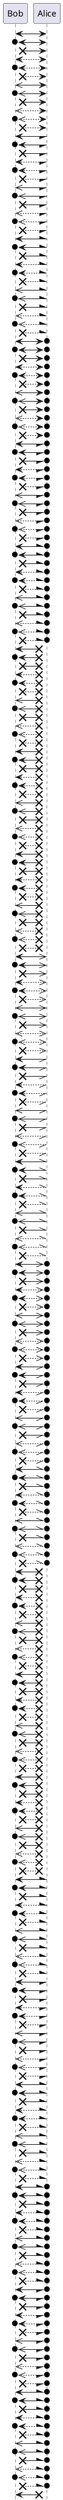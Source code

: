 @startuml
Bob <->    Alice
Bob o<->   Alice
Bob x<->   Alice
Bob <-->   Alice
Bob o<-->  Alice
Bob x<-->  Alice
Bob <<->   Alice
Bob o<<->  Alice
Bob x<<->  Alice
Bob <<-->  Alice
Bob o<<--> Alice
Bob x<<--> Alice
Bob \->    Alice
Bob o\->   Alice
Bob x\->   Alice
Bob \-->   Alice
Bob o\-->  Alice
Bob x\-->  Alice
Bob \\->   Alice
Bob o\\->  Alice
Bob x\\->  Alice
Bob \\-->  Alice
Bob o\\--> Alice
Bob x\\--> Alice
Bob /->    Alice
Bob o/->   Alice
Bob x/->   Alice
Bob /-->   Alice
Bob o/-->  Alice
Bob x/-->  Alice
Bob //->   Alice
Bob o//->  Alice
Bob x//->  Alice
Bob //-->  Alice
Bob o//--> Alice
Bob x//--> Alice

Bob <->o    Alice
Bob o<->o   Alice
Bob x<->o   Alice
Bob <-->o   Alice
Bob o<-->o  Alice
Bob x<-->o  Alice
Bob <<->o   Alice
Bob o<<->o  Alice
Bob x<<->o  Alice
Bob <<-->o  Alice
Bob o<<-->o Alice
Bob x<<-->o Alice
Bob \->o    Alice
Bob o\->o   Alice
Bob x\->o   Alice
Bob \-->o   Alice
Bob o\-->o  Alice
Bob x\-->o  Alice
Bob \\->o   Alice
Bob o\\->o  Alice
Bob x\\->o  Alice
Bob \\-->o  Alice
Bob o\\-->o Alice
Bob x\\-->o Alice
Bob /->o    Alice
Bob o/->o   Alice
Bob x/->o   Alice
Bob /-->o   Alice
Bob o/-->o  Alice
Bob x/-->o  Alice
Bob //->o   Alice
Bob o//->o  Alice
Bob x//->o  Alice
Bob //-->o  Alice
Bob o//-->o Alice
Bob x//-->o Alice

Bob <->x    Alice
Bob o<->x   Alice
Bob x<->x   Alice
Bob <-->x   Alice
Bob o<-->x  Alice
Bob x<-->x  Alice
Bob <<->x   Alice
Bob o<<->x  Alice
Bob x<<->x  Alice
Bob <<-->x  Alice
Bob o<<-->x Alice
Bob x<<-->x Alice
Bob \->x    Alice
Bob o\->x   Alice
Bob x\->x   Alice
Bob \-->x   Alice
Bob o\-->x  Alice
Bob x\-->x  Alice
Bob \\->x   Alice
Bob o\\->x  Alice
Bob x\\->x  Alice
Bob \\-->x  Alice
Bob o\\-->x Alice
Bob x\\-->x Alice
Bob /->x    Alice
Bob o/->x   Alice
Bob x/->x   Alice
Bob /-->x   Alice
Bob o/-->x  Alice
Bob x/-->x  Alice
Bob //->x   Alice
Bob o//->x  Alice
Bob x//->x  Alice
Bob //-->x  Alice
Bob o//-->x Alice
Bob x//-->x Alice

Bob <->>    Alice
Bob o<->>   Alice
Bob x<->>   Alice
Bob <-->>   Alice
Bob o<-->>  Alice
Bob x<-->>  Alice
Bob <<->>   Alice
Bob o<<->>  Alice
Bob x<<->>  Alice
Bob <<-->>  Alice
Bob o<<-->> Alice
Bob x<<-->> Alice
Bob \->>    Alice
Bob o\->>   Alice
Bob x\->>   Alice
Bob \-->>   Alice
Bob o\-->>  Alice
Bob x\-->>  Alice
Bob \\->>   Alice
Bob o\\->>  Alice
Bob x\\->>  Alice
Bob \\-->>  Alice
Bob o\\-->> Alice
Bob x\\-->> Alice
Bob /->>    Alice
Bob o/->>   Alice
Bob x/->>   Alice
Bob /-->>   Alice
Bob o/-->>  Alice
Bob x/-->>  Alice
Bob //->>   Alice
Bob o//->>  Alice
Bob x//->>  Alice
Bob //-->>  Alice
Bob o//-->> Alice
Bob x//-->> Alice

Bob <->>o    Alice
Bob o<->>o   Alice
Bob x<->>o   Alice
Bob <-->>o   Alice
Bob o<-->>o  Alice
Bob x<-->>o  Alice
Bob <<->>o   Alice
Bob o<<->>o  Alice
Bob x<<->>o  Alice
Bob <<-->>o  Alice
Bob o<<-->>o Alice
Bob x<<-->>o Alice
Bob \->>o    Alice
Bob o\->>o   Alice
Bob x\->>o   Alice
Bob \-->>o   Alice
Bob o\-->>o  Alice
Bob x\-->>o  Alice
Bob \\->>o   Alice
Bob o\\->>o  Alice
Bob x\\->>o  Alice
Bob \\-->>o  Alice
Bob o\\-->>o Alice
Bob x\\-->>o Alice
Bob /->>o    Alice
Bob o/->>o   Alice
Bob x/->>o   Alice
Bob /-->>o   Alice
Bob o/-->>o  Alice
Bob x/-->>o  Alice
Bob //->>o   Alice
Bob o//->>o  Alice
Bob x//->>o  Alice
Bob //-->>o  Alice
Bob o//-->>o Alice
Bob x//-->>o Alice

Bob <->>x    Alice
Bob o<->>x   Alice
Bob x<->>x   Alice
Bob <-->>x   Alice
Bob o<-->>x  Alice
Bob x<-->>x  Alice
Bob <<->>x   Alice
Bob o<<->>x  Alice
Bob x<<->>x  Alice
Bob <<-->>x  Alice
Bob o<<-->>x Alice
Bob x<<-->>x Alice
Bob \->>x    Alice
Bob o\->>x   Alice
Bob x\->>x   Alice
Bob \-->>x   Alice
Bob o\-->>x  Alice
Bob x\-->>x  Alice
Bob \\->>x   Alice
Bob o\\->>x  Alice
Bob x\\->>x  Alice
Bob \\-->>x  Alice
Bob o\\-->>x Alice
Bob x\\-->>x Alice
Bob /->>x    Alice
Bob o/->>x   Alice
Bob x/->>x   Alice
Bob /-->>x   Alice
Bob o/-->>x  Alice
Bob x/-->>x  Alice
Bob //->>x   Alice
Bob o//->>x  Alice
Bob x//->>x  Alice
Bob //-->>x  Alice
Bob o//-->>x Alice
Bob x//-->>x Alice

Bob <-\    Alice
Bob o<-\   Alice
Bob x<-\   Alice
Bob <--\   Alice
Bob o<--\  Alice
Bob x<--\  Alice
Bob <<-\   Alice
Bob o<<-\  Alice
Bob x<<-\  Alice
Bob <<--\  Alice
Bob o<<--\ Alice
Bob x<<--\ Alice
Bob \-\    Alice
Bob o\-\   Alice
Bob x\-\   Alice
Bob \--\   Alice
Bob o\--\  Alice
Bob x\--\  Alice
Bob \\-\   Alice
Bob o\\-\  Alice
Bob x\\-\  Alice
Bob \\--\  Alice
Bob o\\--\ Alice
Bob x\\--\ Alice
Bob /-\    Alice
Bob o/-\   Alice
Bob x/-\   Alice
Bob /--\   Alice
Bob o/--\  Alice
Bob x/--\  Alice
Bob //-\   Alice
Bob o//-\  Alice
Bob x//-\  Alice
Bob //--\  Alice
Bob o//--\ Alice
Bob x//--\ Alice

Bob <-\o    Alice
Bob o<-\o   Alice
Bob x<-\o   Alice
Bob <--\o   Alice
Bob o<--\o  Alice
Bob x<--\o  Alice
Bob <<-\o   Alice
Bob o<<-\o  Alice
Bob x<<-\o  Alice
Bob <<--\o  Alice
Bob o<<--\o Alice
Bob x<<--\o Alice
Bob \-\o    Alice
Bob o\-\o   Alice
Bob x\-\o   Alice
Bob \--\o   Alice
Bob o\--\o  Alice
Bob x\--\o  Alice
Bob \\-\o   Alice
Bob o\\-\o  Alice
Bob x\\-\o  Alice
Bob \\--\o  Alice
Bob o\\--\o Alice
Bob x\\--\o Alice
Bob /-\o    Alice
Bob o/-\o   Alice
Bob x/-\o   Alice
Bob /--\o   Alice
Bob o/--\o  Alice
Bob x/--\o  Alice
Bob //-\o   Alice
Bob o//-\o  Alice
Bob x//-\o  Alice
Bob //--\o  Alice
Bob o//--\o Alice
Bob x//--\o Alice

Bob <-\x    Alice
Bob o<-\x   Alice
Bob x<-\x   Alice
Bob <--\x   Alice
Bob o<--\x  Alice
Bob x<--\x  Alice
Bob <<-\x   Alice
Bob o<<-\x  Alice
Bob x<<-\x  Alice
Bob <<--\x  Alice
Bob o<<--\x Alice
Bob x<<--\x Alice
Bob \-\x    Alice
Bob o\-\x   Alice
Bob x\-\x   Alice
Bob \--\x   Alice
Bob o\--\x  Alice
Bob x\--\x  Alice
Bob \\-\x   Alice
Bob o\\-\x  Alice
Bob x\\-\x  Alice
Bob \\--\x  Alice
Bob o\\--\x Alice
Bob x\\--\x Alice
Bob /-\x    Alice
Bob o/-\x   Alice
Bob x/-\x   Alice
Bob /--\x   Alice
Bob o/--\x  Alice
Bob x/--\x  Alice
Bob //-\x   Alice
Bob o//-\x  Alice
Bob x//-\x  Alice
Bob //--\x  Alice
Bob o//--\x Alice
Bob x//--\x Alice

Bob <-\\    Alice
Bob o<-\\   Alice
Bob x<-\\   Alice
Bob <--\\   Alice
Bob o<--\\  Alice
Bob x<--\\  Alice
Bob <<-\\   Alice
Bob o<<-\\  Alice
Bob x<<-\\  Alice
Bob <<--\\  Alice
Bob o<<--\\ Alice
Bob x<<--\\ Alice
Bob \-\\    Alice
Bob o\-\\   Alice
Bob x\-\\   Alice
Bob \--\\   Alice
Bob o\--\\  Alice
Bob x\--\\  Alice
Bob \\-\\   Alice
Bob o\\-\\  Alice
Bob x\\-\\  Alice
Bob \\--\\  Alice
Bob o\\--\\ Alice
Bob x\\--\\ Alice
Bob /-\\    Alice
Bob o/-\\   Alice
Bob x/-\\   Alice
Bob /--\\   Alice
Bob o/--\\  Alice
Bob x/--\\  Alice
Bob //-\\   Alice
Bob o//-\\  Alice
Bob x//-\\  Alice
Bob //--\\  Alice
Bob o//--\\ Alice
Bob x//--\\ Alice

Bob <-\\o    Alice
Bob o<-\\o   Alice
Bob x<-\\o   Alice
Bob <--\\o   Alice
Bob o<--\\o  Alice
Bob x<--\\o  Alice
Bob <<-\\o   Alice
Bob o<<-\\o  Alice
Bob x<<-\\o  Alice
Bob <<--\\o  Alice
Bob o<<--\\o Alice
Bob x<<--\\o Alice
Bob \-\\o    Alice
Bob o\-\\o   Alice
Bob x\-\\o   Alice
Bob \--\\o   Alice
Bob o\--\\o  Alice
Bob x\--\\o  Alice
Bob \\-\\o   Alice
Bob o\\-\\o  Alice
Bob x\\-\\o  Alice
Bob \\--\\o  Alice
Bob o\\--\\o Alice
Bob x\\--\\o Alice
Bob /-\\o    Alice
Bob o/-\\o   Alice
Bob x/-\\o   Alice
Bob /--\\o   Alice
Bob o/--\\o  Alice
Bob x/--\\o  Alice
Bob //-\\o   Alice
Bob o//-\\o  Alice
Bob x//-\\o  Alice
Bob //--\\o  Alice
Bob o//--\\o Alice
Bob x//--\\o Alice

Bob <-\\x    Alice
Bob o<-\\x   Alice
Bob x<-\\x   Alice
Bob <--\\x   Alice
Bob o<--\\x  Alice
Bob x<--\\x  Alice
Bob <<-\\x   Alice
Bob o<<-\\x  Alice
Bob x<<-\\x  Alice
Bob <<--\\x  Alice
Bob o<<--\\x Alice
Bob x<<--\\x Alice
Bob \-\\x    Alice
Bob o\-\\x   Alice
Bob x\-\\x   Alice
Bob \--\\x   Alice
Bob o\--\\x  Alice
Bob x\--\\x  Alice
Bob \\-\\x   Alice
Bob o\\-\\x  Alice
Bob x\\-\\x  Alice
Bob \\--\\x  Alice
Bob o\\--\\x Alice
Bob x\\--\\x Alice
Bob /-\\x    Alice
Bob o/-\\x   Alice
Bob x/-\\x   Alice
Bob /--\\x   Alice
Bob o/--\\x  Alice
Bob x/--\\x  Alice
Bob //-\\x   Alice
Bob o//-\\x  Alice
Bob x//-\\x  Alice
Bob //--\\x  Alice
Bob o//--\\x Alice
Bob x//--\\x Alice

Bob <-/    Alice
Bob o<-/   Alice
Bob x<-/   Alice
Bob <--/   Alice
Bob o<--/  Alice
Bob x<--/  Alice
Bob <<-/   Alice
Bob o<<-/  Alice
Bob x<<-/  Alice
Bob <<--/  Alice
Bob o<<--/ Alice
Bob x<<--/ Alice
Bob \-/    Alice
Bob o\-/   Alice
Bob x\-/   Alice
Bob \--/   Alice
Bob o\--/  Alice
Bob x\--/  Alice
Bob \\-/   Alice
Bob o\\-/  Alice
Bob x\\-/  Alice
Bob \\--/  Alice
Bob o\\--/ Alice
Bob x\\--/ Alice
Bob /-/    Alice
Bob o/-/   Alice
Bob x/-/   Alice
Bob /--/   Alice
Bob o/--/  Alice
Bob x/--/  Alice
Bob //-/   Alice
Bob o//-/  Alice
Bob x//-/  Alice
Bob //--/  Alice
Bob o//--/ Alice
Bob x//--/ Alice

Bob <-/o    Alice
Bob o<-/o   Alice
Bob x<-/o   Alice
Bob <--/o   Alice
Bob o<--/o  Alice
Bob x<--/o  Alice
Bob <<-/o   Alice
Bob o<<-/o  Alice
Bob x<<-/o  Alice
Bob <<--/o  Alice
Bob o<<--/o Alice
Bob x<<--/o Alice
Bob \-/o    Alice
Bob o\-/o   Alice
Bob x\-/o   Alice
Bob \--/o   Alice
Bob o\--/o  Alice
Bob x\--/o  Alice
Bob \\-/o   Alice
Bob o\\-/o  Alice
Bob x\\-/o  Alice
Bob \\--/o  Alice
Bob o\\--/o Alice
Bob x\\--/o Alice
Bob /-/o    Alice
Bob o/-/o   Alice
Bob x/-/o   Alice
Bob /--/o   Alice
Bob o/--/o  Alice
Bob x/--/o  Alice
Bob //-/o   Alice
Bob o//-/o  Alice
Bob x//-/o  Alice
Bob //--/o  Alice
Bob o//--/o Alice
Bob x//--/o Alice

Bob <-/x    Alice
Bob o<-/x   Alice
Bob x<-/x   Alice
Bob <--/x   Alice
Bob o<--/x  Alice
Bob x<--/x  Alice
Bob <<-/x   Alice
Bob o<<-/x  Alice
Bob x<<-/x  Alice
Bob <<--/x  Alice
Bob o<<--/x Alice
Bob x<<--/x Alice
Bob \-/x    Alice
Bob o\-/x   Alice
Bob x\-/x   Alice
Bob \--/x   Alice
Bob o\--/x  Alice
Bob x\--/x  Alice
Bob \\-/x   Alice
Bob o\\-/x  Alice
Bob x\\-/x  Alice
Bob \\--/x  Alice
Bob o\\--/x Alice
Bob x\\--/x Alice
Bob /-/x    Alice
Bob o/-/x   Alice
Bob x/-/x   Alice
Bob /--/x   Alice
Bob o/--/x  Alice
Bob x/--/x  Alice
Bob //-/x   Alice
Bob o//-/x  Alice
Bob x//-/x  Alice
Bob //--/x  Alice
Bob o//--/x Alice
Bob x//--/x Alice

Bob <-//    Alice
Bob o<-//   Alice
Bob x<-//   Alice
Bob <--//   Alice
Bob o<--//  Alice
Bob x<--//  Alice
Bob <<-//   Alice
Bob o<<-//  Alice
Bob x<<-//  Alice
Bob <<--//  Alice
Bob o<<--// Alice
Bob x<<--// Alice
Bob \-//    Alice
Bob o\-//   Alice
Bob x\-//   Alice
Bob \--//   Alice
Bob o\--//  Alice
Bob x\--//  Alice
Bob \\-//   Alice
Bob o\\-//  Alice
Bob x\\-//  Alice
Bob \\--//  Alice
Bob o\\--// Alice
Bob x\\--// Alice
Bob /-//    Alice
Bob o/-//   Alice
Bob x/-//   Alice
Bob /--//   Alice
Bob o/--//  Alice
Bob x/--//  Alice
Bob //-//   Alice
Bob o//-//  Alice
Bob x//-//  Alice
Bob //--//  Alice
Bob o//--// Alice
Bob x//--// Alice

Bob <-//o    Alice
Bob o<-//o   Alice
Bob x<-//o   Alice
Bob <--//o   Alice
Bob o<--//o  Alice
Bob x<--//o  Alice
Bob <<-//o   Alice
Bob o<<-//o  Alice
Bob x<<-//o  Alice
Bob <<--//o  Alice
Bob o<<--//o Alice
Bob x<<--//o Alice
Bob \-//o    Alice
Bob o\-//o   Alice
Bob x\-//o   Alice
Bob \--//o   Alice
Bob o\--//o  Alice
Bob x\--//o  Alice
Bob \\-//o   Alice
Bob o\\-//o  Alice
Bob x\\-//o  Alice
Bob \\--//o  Alice
Bob o\\--//o Alice
Bob x\\--//o Alice
Bob /-//o    Alice
Bob o/-//o   Alice
Bob x/-//o   Alice
Bob /--//o   Alice
Bob o/--//o  Alice
Bob x/--//o  Alice
Bob //-//o   Alice
Bob o//-//o  Alice
Bob x//-//o  Alice
Bob //--//o  Alice
Bob o//--//o Alice
Bob x//--//o Alice

Bob <-//x    Alice
Bob o<-//x   Alice
Bob x<-//x   Alice
Bob <--//x   Alice
Bob o<--//x  Alice
Bob x<--//x  Alice
Bob <<-//x   Alice
Bob o<<-//x  Alice
Bob x<<-//x  Alice
Bob <<--//x  Alice
Bob o<<--//x Alice
Bob x<<--//x Alice
Bob \-//x    Alice
Bob o\-//x   Alice
Bob x\-//x   Alice
Bob \--//x   Alice
Bob o\--//x  Alice
Bob x\--//x  Alice
Bob \\-//x   Alice
Bob o\\-//x  Alice
Bob x\\-//x  Alice
Bob \\--//x  Alice
Bob o\\--//x Alice
Bob x\\--//x Alice
Bob /-//x    Alice
Bob o/-//x   Alice
Bob x/-//x   Alice
Bob /--//x   Alice
Bob o/--//x  Alice
Bob x/--//x  Alice
Bob //-//x   Alice
Bob o//-//x  Alice
Bob x//-//x  Alice
Bob //--//x  Alice
Bob o//--//x Alice
Bob x//--//x Alice

@enduml